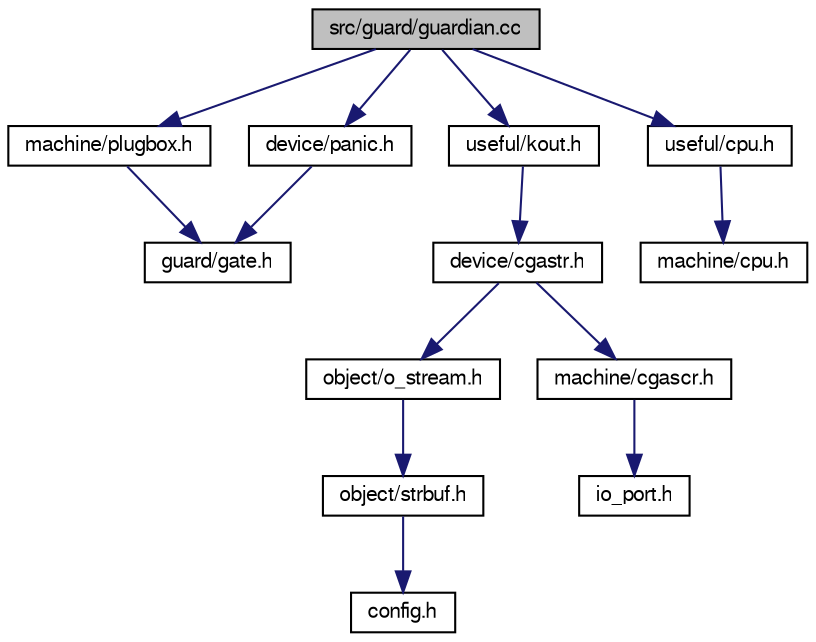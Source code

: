 digraph "src/guard/guardian.cc"
{
  bgcolor="transparent";
  edge [fontname="FreeSans",fontsize="10",labelfontname="FreeSans",labelfontsize="10"];
  node [fontname="FreeSans",fontsize="10",shape=record];
  Node1 [label="src/guard/guardian.cc",height=0.2,width=0.4,color="black", fillcolor="grey75", style="filled" fontcolor="black"];
  Node1 -> Node2 [color="midnightblue",fontsize="10",style="solid",fontname="FreeSans"];
  Node2 [label="machine/plugbox.h",height=0.2,width=0.4,color="black",URL="$machine_2plugbox_8h.html"];
  Node2 -> Node3 [color="midnightblue",fontsize="10",style="solid",fontname="FreeSans"];
  Node3 [label="guard/gate.h",height=0.2,width=0.4,color="black",URL="$gate_8h.html"];
  Node1 -> Node4 [color="midnightblue",fontsize="10",style="solid",fontname="FreeSans"];
  Node4 [label="device/panic.h",height=0.2,width=0.4,color="black",URL="$device_2panic_8h.html"];
  Node4 -> Node3 [color="midnightblue",fontsize="10",style="solid",fontname="FreeSans"];
  Node1 -> Node5 [color="midnightblue",fontsize="10",style="solid",fontname="FreeSans"];
  Node5 [label="useful/kout.h",height=0.2,width=0.4,color="black",URL="$kout_8h.html",tooltip="alles notwendige zum nutzen der in main.cc deklarierten globalen Variable kout"];
  Node5 -> Node6 [color="midnightblue",fontsize="10",style="solid",fontname="FreeSans"];
  Node6 [label="device/cgastr.h",height=0.2,width=0.4,color="black",URL="$cgastr_8h.html"];
  Node6 -> Node7 [color="midnightblue",fontsize="10",style="solid",fontname="FreeSans"];
  Node7 [label="object/o_stream.h",height=0.2,width=0.4,color="black",URL="$o__stream_8h.html"];
  Node7 -> Node8 [color="midnightblue",fontsize="10",style="solid",fontname="FreeSans"];
  Node8 [label="object/strbuf.h",height=0.2,width=0.4,color="black",URL="$strbuf_8h.html"];
  Node8 -> Node9 [color="midnightblue",fontsize="10",style="solid",fontname="FreeSans"];
  Node9 [label="config.h",height=0.2,width=0.4,color="black",URL="$config_8h.html",tooltip="verschiedene defines für Einstellungen"];
  Node6 -> Node10 [color="midnightblue",fontsize="10",style="solid",fontname="FreeSans"];
  Node10 [label="machine/cgascr.h",height=0.2,width=0.4,color="black",URL="$cgascr_8h.html"];
  Node10 -> Node11 [color="midnightblue",fontsize="10",style="solid",fontname="FreeSans"];
  Node11 [label="io_port.h",height=0.2,width=0.4,color="black",URL="$io__port_8h.html"];
  Node1 -> Node12 [color="midnightblue",fontsize="10",style="solid",fontname="FreeSans"];
  Node12 [label="useful/cpu.h",height=0.2,width=0.4,color="black",URL="$useful_2cpu_8h.html",tooltip="alles notwendige zum nutzen der in main.cc deklarierten globalen Variable cpu"];
  Node12 -> Node13 [color="midnightblue",fontsize="10",style="solid",fontname="FreeSans"];
  Node13 [label="machine/cpu.h",height=0.2,width=0.4,color="black",URL="$machine_2cpu_8h.html"];
}
